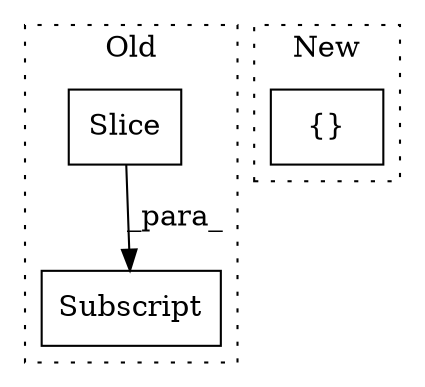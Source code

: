 digraph G {
subgraph cluster0 {
1 [label="Slice" a="80" s="6287" l="8" shape="box"];
3 [label="Subscript" a="63" s="6282,0" l="38,0" shape="box"];
label = "Old";
style="dotted";
}
subgraph cluster1 {
2 [label="{}" a="59" s="6095,6095" l="2,1" shape="box"];
label = "New";
style="dotted";
}
1 -> 3 [label="_para_"];
}